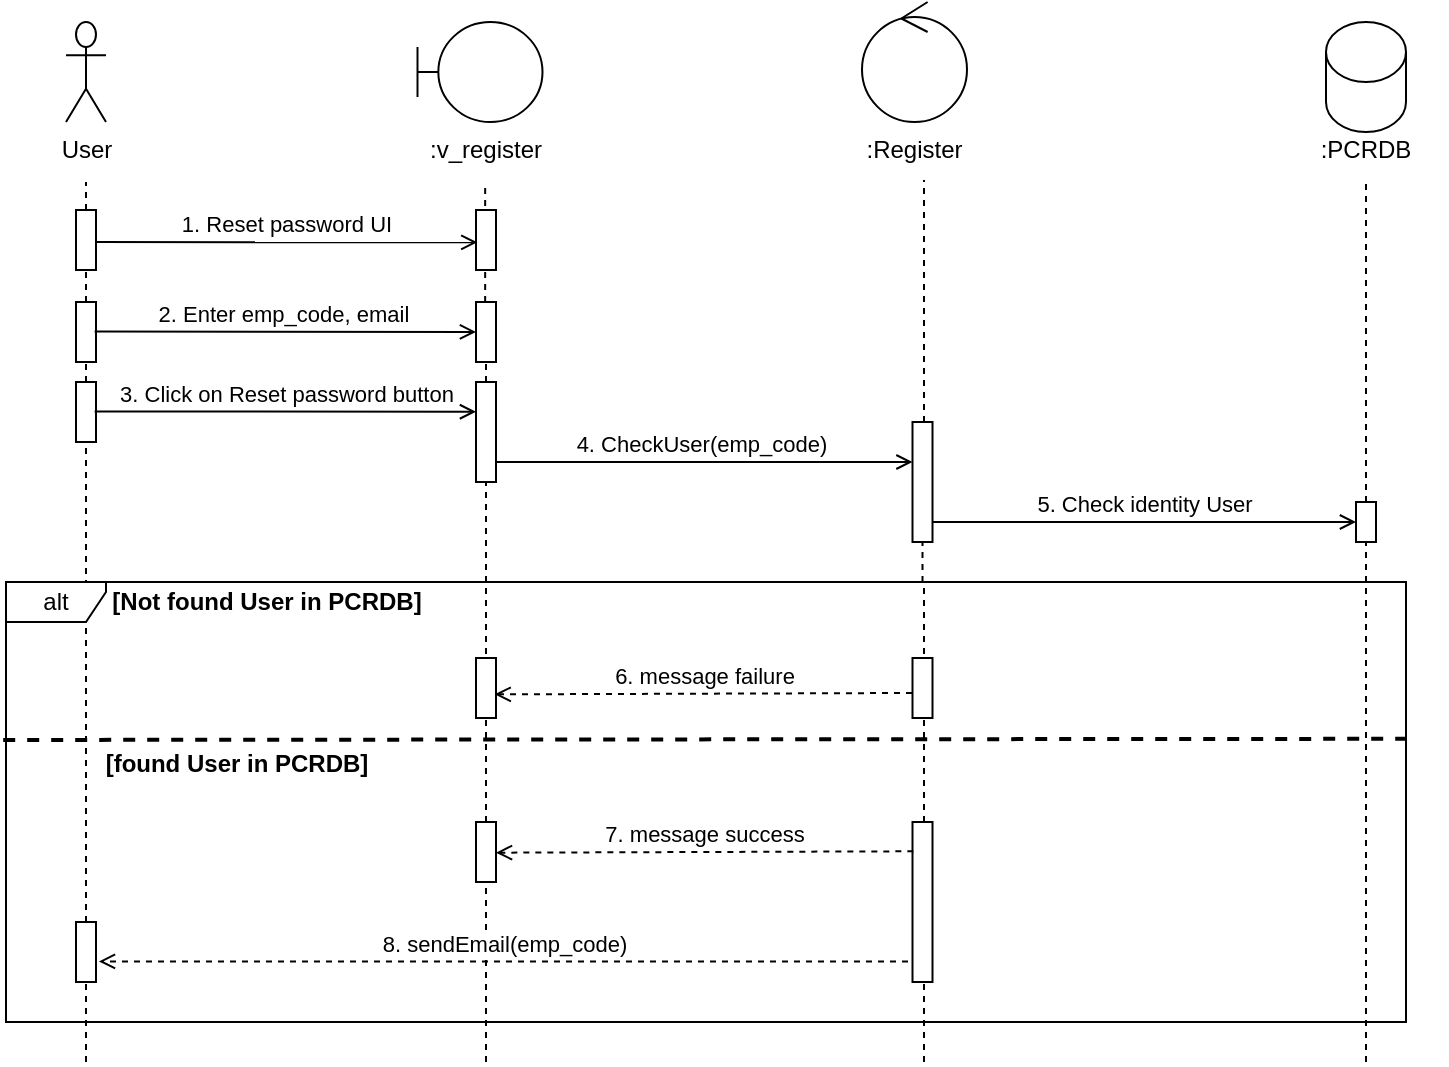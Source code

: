 <mxfile version="13.6.10" type="browser"><diagram id="vaIsj1sDRooSh1XcXO2N" name="Page-1"><mxGraphModel dx="1038" dy="548" grid="1" gridSize="10" guides="1" tooltips="1" connect="1" arrows="1" fold="1" page="1" pageScale="1" pageWidth="827" pageHeight="1169" math="0" shadow="0"><root><mxCell id="0"/><mxCell id="1" parent="0"/><mxCell id="tOSMuDELhZdaYAxXRlAq-1" value="User" style="shape=umlActor;verticalLabelPosition=bottom;verticalAlign=top;html=1;outlineConnect=0;" parent="1" vertex="1"><mxGeometry x="70" y="80" width="20" height="50" as="geometry"/></mxCell><mxCell id="tOSMuDELhZdaYAxXRlAq-2" value="" style="endArrow=none;dashed=1;html=1;" parent="1" source="tOSMuDELhZdaYAxXRlAq-13" edge="1"><mxGeometry width="50" height="50" relative="1" as="geometry"><mxPoint x="80" y="704.8" as="sourcePoint"/><mxPoint x="80" y="160" as="targetPoint"/></mxGeometry></mxCell><mxCell id="tOSMuDELhZdaYAxXRlAq-4" value="" style="shape=umlBoundary;whiteSpace=wrap;html=1;" parent="1" vertex="1"><mxGeometry x="245.75" y="80" width="62.5" height="50" as="geometry"/></mxCell><mxCell id="tOSMuDELhZdaYAxXRlAq-5" value=":v_register" style="text;align=center;fontStyle=0;verticalAlign=middle;spacingLeft=3;spacingRight=3;strokeColor=none;rotatable=0;points=[[0,0.5],[1,0.5]];portConstraint=eastwest;" parent="1" vertex="1"><mxGeometry x="240" y="130" width="80" height="26" as="geometry"/></mxCell><mxCell id="tOSMuDELhZdaYAxXRlAq-6" value="" style="endArrow=none;dashed=1;html=1;" parent="1" source="tOSMuDELhZdaYAxXRlAq-19" edge="1"><mxGeometry width="50" height="50" relative="1" as="geometry"><mxPoint x="279.58" y="704.8" as="sourcePoint"/><mxPoint x="279.58" y="160" as="targetPoint"/></mxGeometry></mxCell><mxCell id="tOSMuDELhZdaYAxXRlAq-7" value="" style="ellipse;shape=umlControl;whiteSpace=wrap;html=1;" parent="1" vertex="1"><mxGeometry x="468" y="70" width="52.5" height="60" as="geometry"/></mxCell><mxCell id="tOSMuDELhZdaYAxXRlAq-8" value="" style="endArrow=none;dashed=1;html=1;" parent="1" source="tOSMuDELhZdaYAxXRlAq-22" edge="1"><mxGeometry width="50" height="50" relative="1" as="geometry"><mxPoint x="499.0" y="703.8" as="sourcePoint"/><mxPoint x="499.0" y="159" as="targetPoint"/></mxGeometry></mxCell><mxCell id="tOSMuDELhZdaYAxXRlAq-9" value=":Register" style="text;align=center;fontStyle=0;verticalAlign=middle;spacingLeft=3;spacingRight=3;strokeColor=none;rotatable=0;points=[[0,0.5],[1,0.5]];portConstraint=eastwest;" parent="1" vertex="1"><mxGeometry x="454.25" y="130" width="80" height="26" as="geometry"/></mxCell><mxCell id="tOSMuDELhZdaYAxXRlAq-10" value="" style="shape=cylinder3;whiteSpace=wrap;html=1;boundedLbl=1;backgroundOutline=1;size=15;" parent="1" vertex="1"><mxGeometry x="700" y="80" width="40" height="55" as="geometry"/></mxCell><mxCell id="tOSMuDELhZdaYAxXRlAq-11" value=":PCRDB" style="text;align=center;fontStyle=0;verticalAlign=middle;spacingLeft=3;spacingRight=3;strokeColor=none;rotatable=0;points=[[0,0.5],[1,0.5]];portConstraint=eastwest;" parent="1" vertex="1"><mxGeometry x="680" y="130" width="80" height="26" as="geometry"/></mxCell><mxCell id="tOSMuDELhZdaYAxXRlAq-12" value="" style="endArrow=none;dashed=1;html=1;" parent="1" source="tOSMuDELhZdaYAxXRlAq-31" edge="1"><mxGeometry width="50" height="50" relative="1" as="geometry"><mxPoint x="720" y="704.8" as="sourcePoint"/><mxPoint x="720" y="160" as="targetPoint"/></mxGeometry></mxCell><mxCell id="tOSMuDELhZdaYAxXRlAq-13" value="" style="html=1;points=[];perimeter=orthogonalPerimeter;" parent="1" vertex="1"><mxGeometry x="75" y="174" width="10" height="30" as="geometry"/></mxCell><mxCell id="tOSMuDELhZdaYAxXRlAq-14" value="" style="endArrow=none;dashed=1;html=1;" parent="1" source="tOSMuDELhZdaYAxXRlAq-17" target="tOSMuDELhZdaYAxXRlAq-13" edge="1"><mxGeometry width="50" height="50" relative="1" as="geometry"><mxPoint x="80" y="704.8" as="sourcePoint"/><mxPoint x="80" y="160" as="targetPoint"/></mxGeometry></mxCell><mxCell id="tOSMuDELhZdaYAxXRlAq-15" value="" style="html=1;points=[];perimeter=orthogonalPerimeter;" parent="1" vertex="1"><mxGeometry x="275" y="174" width="10" height="30" as="geometry"/></mxCell><mxCell id="tOSMuDELhZdaYAxXRlAq-16" value="1. Reset password UI" style="html=1;verticalAlign=bottom;endArrow=open;entryX=0.067;entryY=0.539;entryDx=0;entryDy=0;entryPerimeter=0;endFill=0;" parent="1" target="tOSMuDELhZdaYAxXRlAq-15" edge="1"><mxGeometry width="80" relative="1" as="geometry"><mxPoint x="85" y="190" as="sourcePoint"/><mxPoint x="165" y="190" as="targetPoint"/></mxGeometry></mxCell><mxCell id="tOSMuDELhZdaYAxXRlAq-17" value="" style="html=1;points=[];perimeter=orthogonalPerimeter;" parent="1" vertex="1"><mxGeometry x="75" y="220" width="10" height="30" as="geometry"/></mxCell><mxCell id="tOSMuDELhZdaYAxXRlAq-18" value="" style="endArrow=none;dashed=1;html=1;" parent="1" source="tOSMuDELhZdaYAxXRlAq-25" target="tOSMuDELhZdaYAxXRlAq-17" edge="1"><mxGeometry width="50" height="50" relative="1" as="geometry"><mxPoint x="80" y="704.8" as="sourcePoint"/><mxPoint x="80" y="204" as="targetPoint"/></mxGeometry></mxCell><mxCell id="tOSMuDELhZdaYAxXRlAq-19" value="" style="html=1;points=[];perimeter=orthogonalPerimeter;" parent="1" vertex="1"><mxGeometry x="275" y="220" width="10" height="30" as="geometry"/></mxCell><mxCell id="tOSMuDELhZdaYAxXRlAq-20" value="" style="endArrow=none;dashed=1;html=1;" parent="1" source="tOSMuDELhZdaYAxXRlAq-27" target="tOSMuDELhZdaYAxXRlAq-19" edge="1"><mxGeometry width="50" height="50" relative="1" as="geometry"><mxPoint x="279.58" y="704.8" as="sourcePoint"/><mxPoint x="279.58" y="160" as="targetPoint"/></mxGeometry></mxCell><mxCell id="tOSMuDELhZdaYAxXRlAq-21" value="2. Enter emp_code, email&amp;nbsp;" style="html=1;verticalAlign=bottom;endArrow=open;entryX=0.067;entryY=0.539;entryDx=0;entryDy=0;entryPerimeter=0;endFill=0;" parent="1" edge="1"><mxGeometry width="80" relative="1" as="geometry"><mxPoint x="84.33" y="234.8" as="sourcePoint"/><mxPoint x="275.0" y="234.97" as="targetPoint"/></mxGeometry></mxCell><mxCell id="tOSMuDELhZdaYAxXRlAq-22" value="" style="html=1;points=[];perimeter=orthogonalPerimeter;" parent="1" vertex="1"><mxGeometry x="493.25" y="280" width="10" height="60" as="geometry"/></mxCell><mxCell id="tOSMuDELhZdaYAxXRlAq-23" value="" style="endArrow=none;dashed=1;html=1;" parent="1" target="tOSMuDELhZdaYAxXRlAq-22" edge="1"><mxGeometry width="50" height="50" relative="1" as="geometry"><mxPoint x="498.25" y="360" as="sourcePoint"/><mxPoint x="499" y="159" as="targetPoint"/></mxGeometry></mxCell><mxCell id="tOSMuDELhZdaYAxXRlAq-25" value="" style="html=1;points=[];perimeter=orthogonalPerimeter;" parent="1" vertex="1"><mxGeometry x="75" y="260" width="10" height="30" as="geometry"/></mxCell><mxCell id="tOSMuDELhZdaYAxXRlAq-26" value="" style="endArrow=none;dashed=1;html=1;" parent="1" source="tOSMuDELhZdaYAxXRlAq-49" target="tOSMuDELhZdaYAxXRlAq-25" edge="1"><mxGeometry width="50" height="50" relative="1" as="geometry"><mxPoint x="80" y="704.8" as="sourcePoint"/><mxPoint x="80" y="250" as="targetPoint"/></mxGeometry></mxCell><mxCell id="tOSMuDELhZdaYAxXRlAq-27" value="" style="html=1;points=[];perimeter=orthogonalPerimeter;" parent="1" vertex="1"><mxGeometry x="275" y="260" width="10" height="50" as="geometry"/></mxCell><mxCell id="tOSMuDELhZdaYAxXRlAq-28" value="" style="endArrow=none;dashed=1;html=1;" parent="1" target="tOSMuDELhZdaYAxXRlAq-27" edge="1"><mxGeometry width="50" height="50" relative="1" as="geometry"><mxPoint x="280" y="600" as="sourcePoint"/><mxPoint x="279.58" y="250" as="targetPoint"/></mxGeometry></mxCell><mxCell id="tOSMuDELhZdaYAxXRlAq-29" value="3. Click on Reset password button" style="html=1;verticalAlign=bottom;endArrow=open;entryX=0.067;entryY=0.539;entryDx=0;entryDy=0;entryPerimeter=0;endFill=0;" parent="1" edge="1"><mxGeometry width="80" relative="1" as="geometry"><mxPoint x="84.33" y="274.71" as="sourcePoint"/><mxPoint x="275" y="274.88" as="targetPoint"/></mxGeometry></mxCell><mxCell id="tOSMuDELhZdaYAxXRlAq-30" value="4. CheckUser(emp_code)&amp;nbsp;" style="html=1;verticalAlign=bottom;endArrow=open;endFill=0;" parent="1" target="tOSMuDELhZdaYAxXRlAq-22" edge="1"><mxGeometry width="80" relative="1" as="geometry"><mxPoint x="285" y="300" as="sourcePoint"/><mxPoint x="491" y="300.01" as="targetPoint"/></mxGeometry></mxCell><mxCell id="tOSMuDELhZdaYAxXRlAq-31" value="" style="html=1;points=[];perimeter=orthogonalPerimeter;" parent="1" vertex="1"><mxGeometry x="715" y="320" width="10" height="20" as="geometry"/></mxCell><mxCell id="tOSMuDELhZdaYAxXRlAq-32" value="" style="endArrow=none;dashed=1;html=1;" parent="1" target="tOSMuDELhZdaYAxXRlAq-31" edge="1"><mxGeometry width="50" height="50" relative="1" as="geometry"><mxPoint x="720" y="600" as="sourcePoint"/><mxPoint x="720" y="160" as="targetPoint"/></mxGeometry></mxCell><mxCell id="tOSMuDELhZdaYAxXRlAq-33" value="5. Check identity User" style="html=1;verticalAlign=bottom;endArrow=open;endFill=0;" parent="1" target="tOSMuDELhZdaYAxXRlAq-31" edge="1"><mxGeometry width="80" relative="1" as="geometry"><mxPoint x="503.25" y="330" as="sourcePoint"/><mxPoint x="711.5" y="330" as="targetPoint"/></mxGeometry></mxCell><mxCell id="tOSMuDELhZdaYAxXRlAq-35" value="" style="endArrow=none;dashed=1;html=1;" parent="1" edge="1"><mxGeometry width="50" height="50" relative="1" as="geometry"><mxPoint x="499" y="600" as="sourcePoint"/><mxPoint x="499" y="360" as="targetPoint"/></mxGeometry></mxCell><mxCell id="tOSMuDELhZdaYAxXRlAq-38" value="alt" style="shape=umlFrame;whiteSpace=wrap;html=1;width=50;height=20;" parent="1" vertex="1"><mxGeometry x="40" y="360" width="700" height="220" as="geometry"/></mxCell><mxCell id="tOSMuDELhZdaYAxXRlAq-39" value="[Not found User in PCRDB]" style="text;html=1;strokeColor=none;fillColor=none;align=center;verticalAlign=middle;whiteSpace=wrap;rounded=0;fontStyle=1" parent="1" vertex="1"><mxGeometry x="90" y="360" width="161" height="20" as="geometry"/></mxCell><mxCell id="tOSMuDELhZdaYAxXRlAq-40" value="" style="endArrow=none;dashed=1;html=1;exitX=-0.002;exitY=0.359;exitDx=0;exitDy=0;exitPerimeter=0;entryX=0.999;entryY=0.342;entryDx=0;entryDy=0;entryPerimeter=0;strokeWidth=2;" parent="1" source="tOSMuDELhZdaYAxXRlAq-38" edge="1"><mxGeometry width="50" height="50" relative="1" as="geometry"><mxPoint x="229.49" y="439" as="sourcePoint"/><mxPoint x="739.49" y="438.4" as="targetPoint"/></mxGeometry></mxCell><mxCell id="tOSMuDELhZdaYAxXRlAq-41" value="" style="html=1;points=[];perimeter=orthogonalPerimeter;" parent="1" vertex="1"><mxGeometry x="493.25" y="398" width="10" height="30" as="geometry"/></mxCell><mxCell id="tOSMuDELhZdaYAxXRlAq-42" value="" style="html=1;points=[];perimeter=orthogonalPerimeter;" parent="1" vertex="1"><mxGeometry x="275" y="398" width="10" height="30" as="geometry"/></mxCell><mxCell id="tOSMuDELhZdaYAxXRlAq-43" value="6. message failure" style="html=1;verticalAlign=bottom;endArrow=open;endFill=0;entryX=0.933;entryY=0.606;entryDx=0;entryDy=0;entryPerimeter=0;exitX=-0.025;exitY=0.583;exitDx=0;exitDy=0;exitPerimeter=0;dashed=1;" parent="1" source="tOSMuDELhZdaYAxXRlAq-41" target="tOSMuDELhZdaYAxXRlAq-42" edge="1"><mxGeometry width="80" relative="1" as="geometry"><mxPoint x="295" y="318" as="sourcePoint"/><mxPoint x="503.25" y="318" as="targetPoint"/></mxGeometry></mxCell><mxCell id="tOSMuDELhZdaYAxXRlAq-44" value="[found User in PCRDB]" style="text;html=1;strokeColor=none;fillColor=none;align=center;verticalAlign=middle;whiteSpace=wrap;rounded=0;fontStyle=1" parent="1" vertex="1"><mxGeometry x="75" y="441" width="161" height="20" as="geometry"/></mxCell><mxCell id="tOSMuDELhZdaYAxXRlAq-45" value="" style="html=1;points=[];perimeter=orthogonalPerimeter;" parent="1" vertex="1"><mxGeometry x="275" y="480" width="10" height="30" as="geometry"/></mxCell><mxCell id="tOSMuDELhZdaYAxXRlAq-46" value="" style="html=1;points=[];perimeter=orthogonalPerimeter;" parent="1" vertex="1"><mxGeometry x="493.25" y="480" width="10" height="80" as="geometry"/></mxCell><mxCell id="tOSMuDELhZdaYAxXRlAq-47" value="7. message success" style="html=1;verticalAlign=bottom;endArrow=open;endFill=0;entryX=0.933;entryY=0.606;entryDx=0;entryDy=0;entryPerimeter=0;exitX=-0.025;exitY=0.583;exitDx=0;exitDy=0;exitPerimeter=0;dashed=1;" parent="1" edge="1"><mxGeometry width="80" relative="1" as="geometry"><mxPoint x="493.67" y="494.65" as="sourcePoint"/><mxPoint x="285.0" y="495.34" as="targetPoint"/></mxGeometry></mxCell><mxCell id="tOSMuDELhZdaYAxXRlAq-48" value="8. sendEmail(emp_code)" style="html=1;verticalAlign=bottom;endArrow=open;endFill=0;dashed=1;entryX=1.047;entryY=0.658;entryDx=0;entryDy=0;entryPerimeter=0;exitX=-0.325;exitY=0.872;exitDx=0;exitDy=0;exitPerimeter=0;" parent="1" edge="1"><mxGeometry width="80" relative="1" as="geometry"><mxPoint x="491" y="549.76" as="sourcePoint"/><mxPoint x="86.47" y="549.74" as="targetPoint"/></mxGeometry></mxCell><mxCell id="tOSMuDELhZdaYAxXRlAq-49" value="" style="html=1;points=[];perimeter=orthogonalPerimeter;" parent="1" vertex="1"><mxGeometry x="75" y="530" width="10" height="30" as="geometry"/></mxCell><mxCell id="tOSMuDELhZdaYAxXRlAq-50" value="" style="endArrow=none;dashed=1;html=1;" parent="1" target="tOSMuDELhZdaYAxXRlAq-49" edge="1"><mxGeometry width="50" height="50" relative="1" as="geometry"><mxPoint x="80" y="600" as="sourcePoint"/><mxPoint x="80" y="290" as="targetPoint"/></mxGeometry></mxCell></root></mxGraphModel></diagram></mxfile>